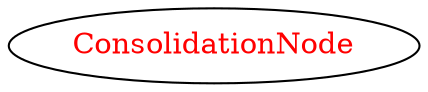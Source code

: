 digraph dependencyGraph {
 concentrate=true;
 ranksep="2.0";
 rankdir="LR"; 
 splines="ortho";
"ConsolidationNode" [fontcolor="red"];
}